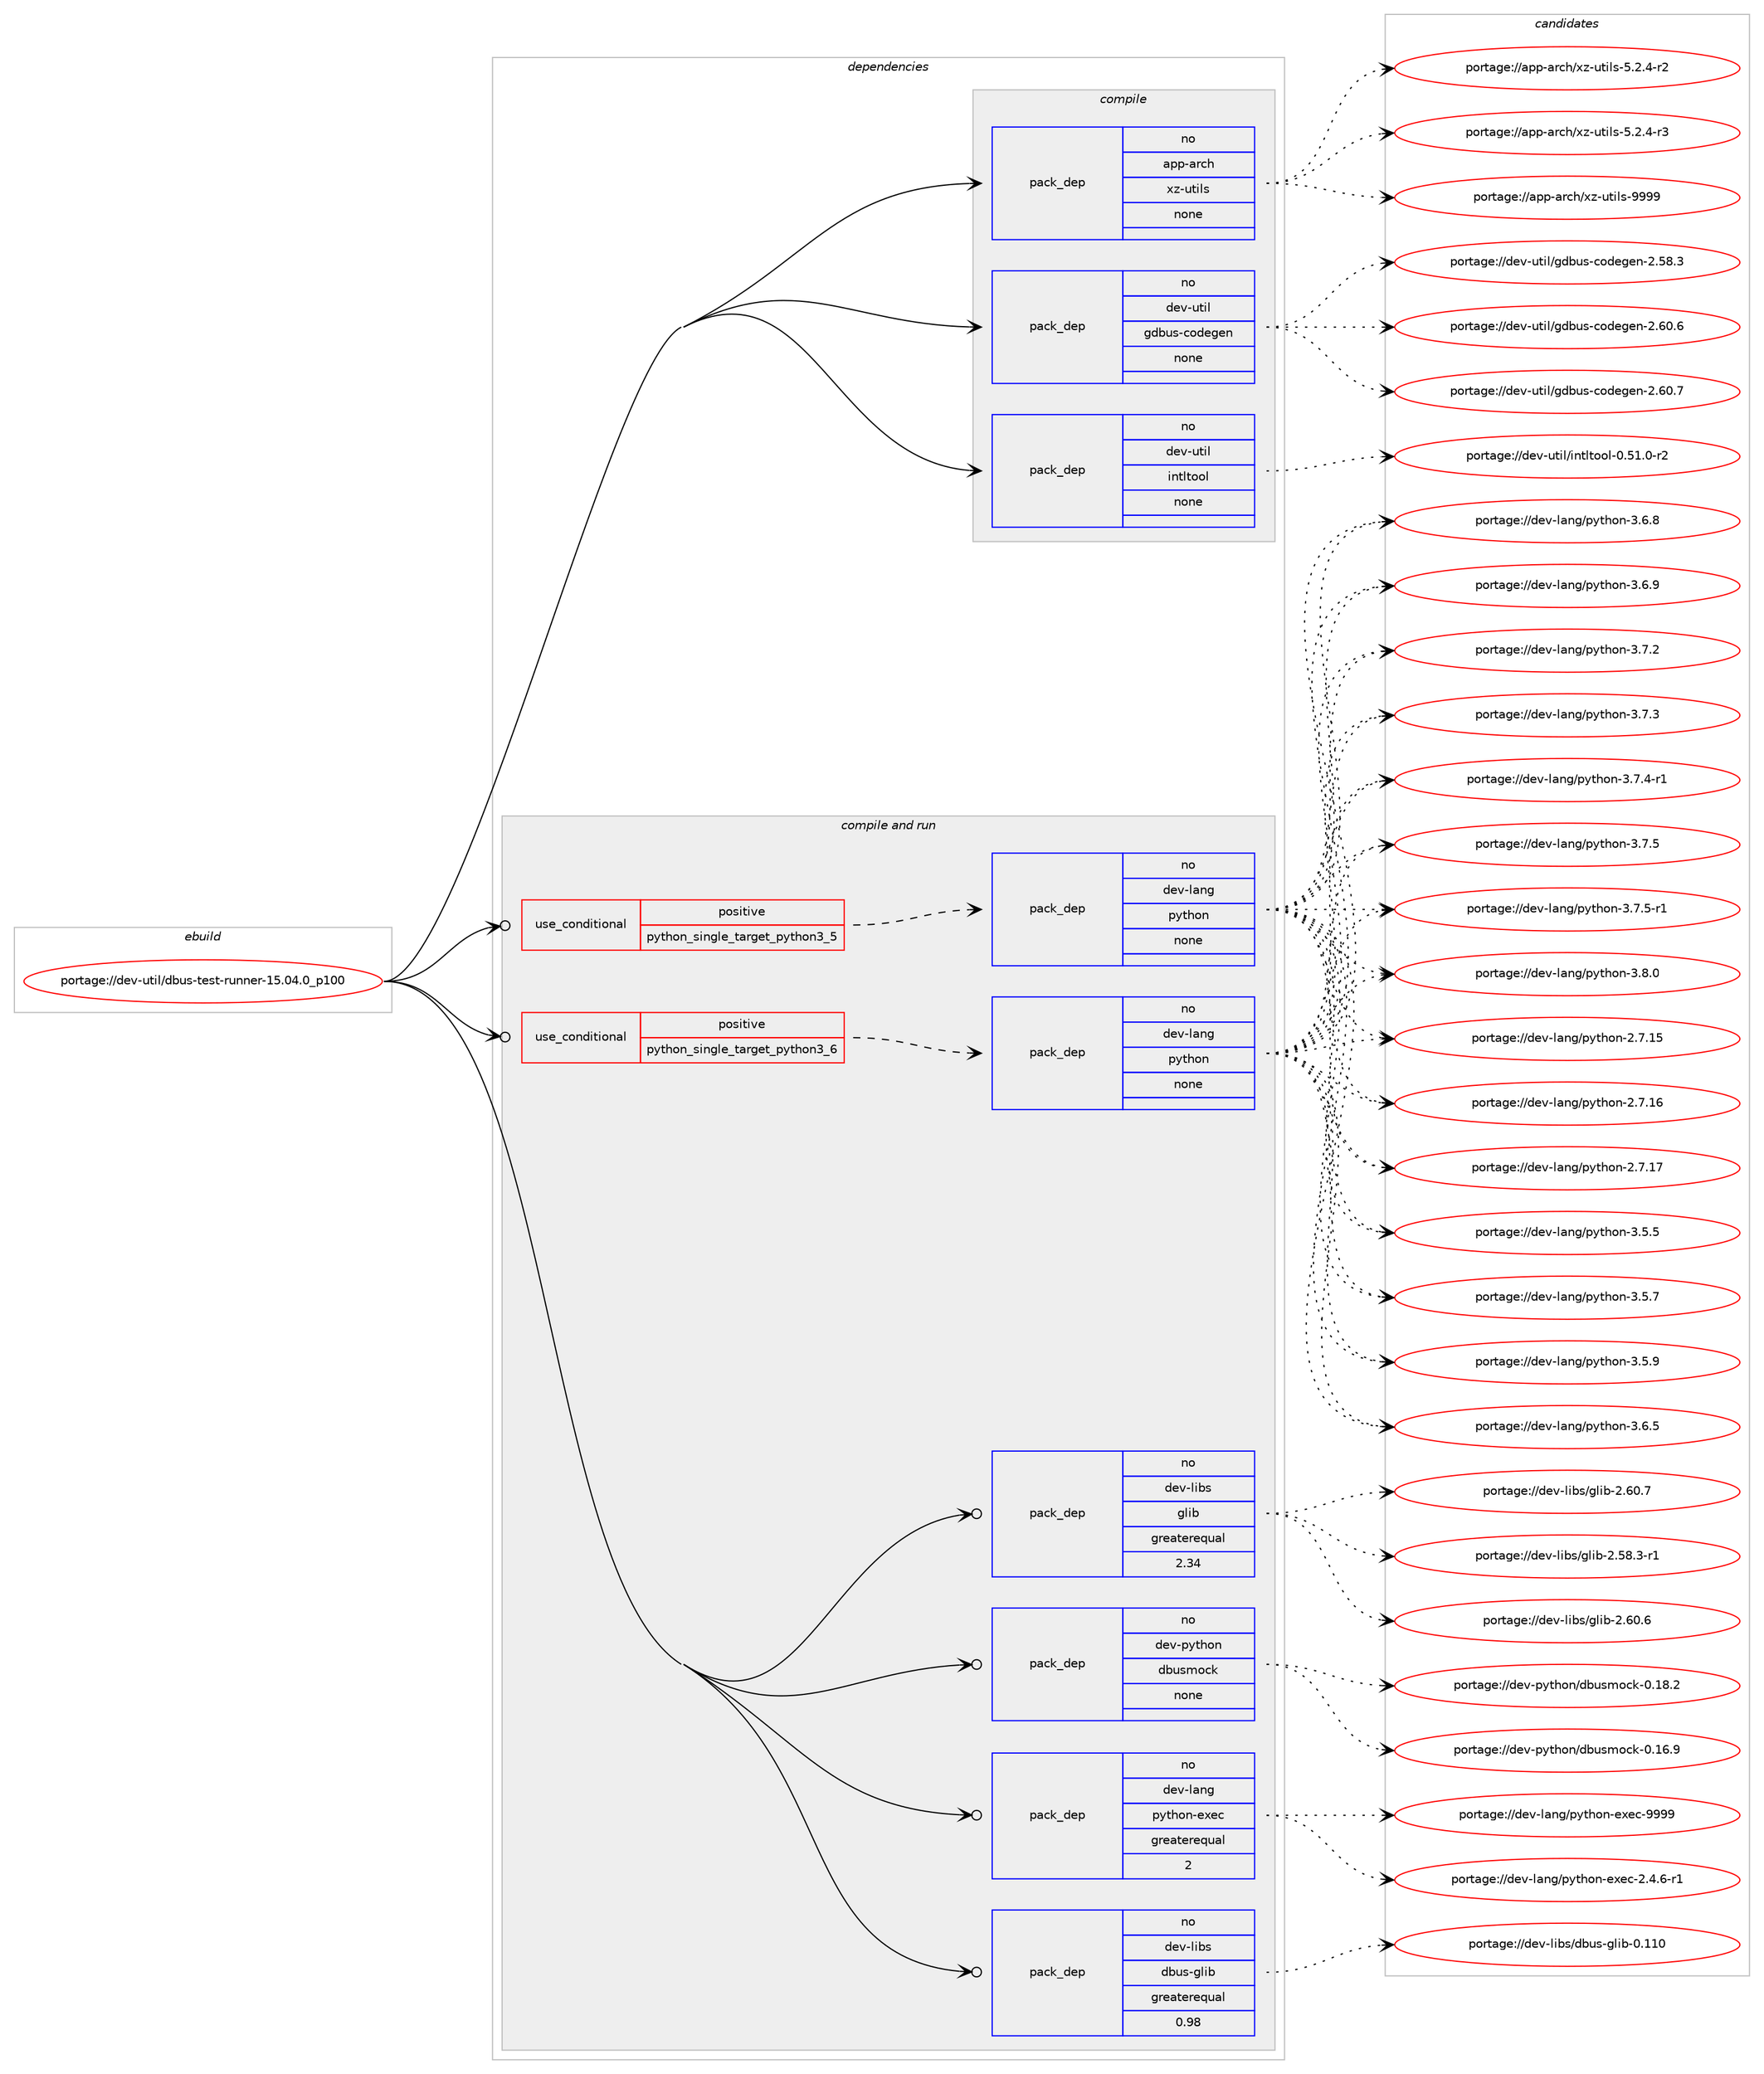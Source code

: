 digraph prolog {

# *************
# Graph options
# *************

newrank=true;
concentrate=true;
compound=true;
graph [rankdir=LR,fontname=Helvetica,fontsize=10,ranksep=1.5];#, ranksep=2.5, nodesep=0.2];
edge  [arrowhead=vee];
node  [fontname=Helvetica,fontsize=10];

# **********
# The ebuild
# **********

subgraph cluster_leftcol {
color=gray;
rank=same;
label=<<i>ebuild</i>>;
id [label="portage://dev-util/dbus-test-runner-15.04.0_p100", color=red, width=4, href="../dev-util/dbus-test-runner-15.04.0_p100.svg"];
}

# ****************
# The dependencies
# ****************

subgraph cluster_midcol {
color=gray;
label=<<i>dependencies</i>>;
subgraph cluster_compile {
fillcolor="#eeeeee";
style=filled;
label=<<i>compile</i>>;
subgraph pack186785 {
dependency261355 [label=<<TABLE BORDER="0" CELLBORDER="1" CELLSPACING="0" CELLPADDING="4" WIDTH="220"><TR><TD ROWSPAN="6" CELLPADDING="30">pack_dep</TD></TR><TR><TD WIDTH="110">no</TD></TR><TR><TD>app-arch</TD></TR><TR><TD>xz-utils</TD></TR><TR><TD>none</TD></TR><TR><TD></TD></TR></TABLE>>, shape=none, color=blue];
}
id:e -> dependency261355:w [weight=20,style="solid",arrowhead="vee"];
subgraph pack186786 {
dependency261356 [label=<<TABLE BORDER="0" CELLBORDER="1" CELLSPACING="0" CELLPADDING="4" WIDTH="220"><TR><TD ROWSPAN="6" CELLPADDING="30">pack_dep</TD></TR><TR><TD WIDTH="110">no</TD></TR><TR><TD>dev-util</TD></TR><TR><TD>gdbus-codegen</TD></TR><TR><TD>none</TD></TR><TR><TD></TD></TR></TABLE>>, shape=none, color=blue];
}
id:e -> dependency261356:w [weight=20,style="solid",arrowhead="vee"];
subgraph pack186787 {
dependency261357 [label=<<TABLE BORDER="0" CELLBORDER="1" CELLSPACING="0" CELLPADDING="4" WIDTH="220"><TR><TD ROWSPAN="6" CELLPADDING="30">pack_dep</TD></TR><TR><TD WIDTH="110">no</TD></TR><TR><TD>dev-util</TD></TR><TR><TD>intltool</TD></TR><TR><TD>none</TD></TR><TR><TD></TD></TR></TABLE>>, shape=none, color=blue];
}
id:e -> dependency261357:w [weight=20,style="solid",arrowhead="vee"];
}
subgraph cluster_compileandrun {
fillcolor="#eeeeee";
style=filled;
label=<<i>compile and run</i>>;
subgraph cond70927 {
dependency261358 [label=<<TABLE BORDER="0" CELLBORDER="1" CELLSPACING="0" CELLPADDING="4"><TR><TD ROWSPAN="3" CELLPADDING="10">use_conditional</TD></TR><TR><TD>positive</TD></TR><TR><TD>python_single_target_python3_5</TD></TR></TABLE>>, shape=none, color=red];
subgraph pack186788 {
dependency261359 [label=<<TABLE BORDER="0" CELLBORDER="1" CELLSPACING="0" CELLPADDING="4" WIDTH="220"><TR><TD ROWSPAN="6" CELLPADDING="30">pack_dep</TD></TR><TR><TD WIDTH="110">no</TD></TR><TR><TD>dev-lang</TD></TR><TR><TD>python</TD></TR><TR><TD>none</TD></TR><TR><TD></TD></TR></TABLE>>, shape=none, color=blue];
}
dependency261358:e -> dependency261359:w [weight=20,style="dashed",arrowhead="vee"];
}
id:e -> dependency261358:w [weight=20,style="solid",arrowhead="odotvee"];
subgraph cond70928 {
dependency261360 [label=<<TABLE BORDER="0" CELLBORDER="1" CELLSPACING="0" CELLPADDING="4"><TR><TD ROWSPAN="3" CELLPADDING="10">use_conditional</TD></TR><TR><TD>positive</TD></TR><TR><TD>python_single_target_python3_6</TD></TR></TABLE>>, shape=none, color=red];
subgraph pack186789 {
dependency261361 [label=<<TABLE BORDER="0" CELLBORDER="1" CELLSPACING="0" CELLPADDING="4" WIDTH="220"><TR><TD ROWSPAN="6" CELLPADDING="30">pack_dep</TD></TR><TR><TD WIDTH="110">no</TD></TR><TR><TD>dev-lang</TD></TR><TR><TD>python</TD></TR><TR><TD>none</TD></TR><TR><TD></TD></TR></TABLE>>, shape=none, color=blue];
}
dependency261360:e -> dependency261361:w [weight=20,style="dashed",arrowhead="vee"];
}
id:e -> dependency261360:w [weight=20,style="solid",arrowhead="odotvee"];
subgraph pack186790 {
dependency261362 [label=<<TABLE BORDER="0" CELLBORDER="1" CELLSPACING="0" CELLPADDING="4" WIDTH="220"><TR><TD ROWSPAN="6" CELLPADDING="30">pack_dep</TD></TR><TR><TD WIDTH="110">no</TD></TR><TR><TD>dev-lang</TD></TR><TR><TD>python-exec</TD></TR><TR><TD>greaterequal</TD></TR><TR><TD>2</TD></TR></TABLE>>, shape=none, color=blue];
}
id:e -> dependency261362:w [weight=20,style="solid",arrowhead="odotvee"];
subgraph pack186791 {
dependency261363 [label=<<TABLE BORDER="0" CELLBORDER="1" CELLSPACING="0" CELLPADDING="4" WIDTH="220"><TR><TD ROWSPAN="6" CELLPADDING="30">pack_dep</TD></TR><TR><TD WIDTH="110">no</TD></TR><TR><TD>dev-libs</TD></TR><TR><TD>dbus-glib</TD></TR><TR><TD>greaterequal</TD></TR><TR><TD>0.98</TD></TR></TABLE>>, shape=none, color=blue];
}
id:e -> dependency261363:w [weight=20,style="solid",arrowhead="odotvee"];
subgraph pack186792 {
dependency261364 [label=<<TABLE BORDER="0" CELLBORDER="1" CELLSPACING="0" CELLPADDING="4" WIDTH="220"><TR><TD ROWSPAN="6" CELLPADDING="30">pack_dep</TD></TR><TR><TD WIDTH="110">no</TD></TR><TR><TD>dev-libs</TD></TR><TR><TD>glib</TD></TR><TR><TD>greaterequal</TD></TR><TR><TD>2.34</TD></TR></TABLE>>, shape=none, color=blue];
}
id:e -> dependency261364:w [weight=20,style="solid",arrowhead="odotvee"];
subgraph pack186793 {
dependency261365 [label=<<TABLE BORDER="0" CELLBORDER="1" CELLSPACING="0" CELLPADDING="4" WIDTH="220"><TR><TD ROWSPAN="6" CELLPADDING="30">pack_dep</TD></TR><TR><TD WIDTH="110">no</TD></TR><TR><TD>dev-python</TD></TR><TR><TD>dbusmock</TD></TR><TR><TD>none</TD></TR><TR><TD></TD></TR></TABLE>>, shape=none, color=blue];
}
id:e -> dependency261365:w [weight=20,style="solid",arrowhead="odotvee"];
}
subgraph cluster_run {
fillcolor="#eeeeee";
style=filled;
label=<<i>run</i>>;
}
}

# **************
# The candidates
# **************

subgraph cluster_choices {
rank=same;
color=gray;
label=<<i>candidates</i>>;

subgraph choice186785 {
color=black;
nodesep=1;
choiceportage9711211245971149910447120122451171161051081154553465046524511450 [label="portage://app-arch/xz-utils-5.2.4-r2", color=red, width=4,href="../app-arch/xz-utils-5.2.4-r2.svg"];
choiceportage9711211245971149910447120122451171161051081154553465046524511451 [label="portage://app-arch/xz-utils-5.2.4-r3", color=red, width=4,href="../app-arch/xz-utils-5.2.4-r3.svg"];
choiceportage9711211245971149910447120122451171161051081154557575757 [label="portage://app-arch/xz-utils-9999", color=red, width=4,href="../app-arch/xz-utils-9999.svg"];
dependency261355:e -> choiceportage9711211245971149910447120122451171161051081154553465046524511450:w [style=dotted,weight="100"];
dependency261355:e -> choiceportage9711211245971149910447120122451171161051081154553465046524511451:w [style=dotted,weight="100"];
dependency261355:e -> choiceportage9711211245971149910447120122451171161051081154557575757:w [style=dotted,weight="100"];
}
subgraph choice186786 {
color=black;
nodesep=1;
choiceportage100101118451171161051084710310098117115459911110010110310111045504653564651 [label="portage://dev-util/gdbus-codegen-2.58.3", color=red, width=4,href="../dev-util/gdbus-codegen-2.58.3.svg"];
choiceportage100101118451171161051084710310098117115459911110010110310111045504654484654 [label="portage://dev-util/gdbus-codegen-2.60.6", color=red, width=4,href="../dev-util/gdbus-codegen-2.60.6.svg"];
choiceportage100101118451171161051084710310098117115459911110010110310111045504654484655 [label="portage://dev-util/gdbus-codegen-2.60.7", color=red, width=4,href="../dev-util/gdbus-codegen-2.60.7.svg"];
dependency261356:e -> choiceportage100101118451171161051084710310098117115459911110010110310111045504653564651:w [style=dotted,weight="100"];
dependency261356:e -> choiceportage100101118451171161051084710310098117115459911110010110310111045504654484654:w [style=dotted,weight="100"];
dependency261356:e -> choiceportage100101118451171161051084710310098117115459911110010110310111045504654484655:w [style=dotted,weight="100"];
}
subgraph choice186787 {
color=black;
nodesep=1;
choiceportage1001011184511711610510847105110116108116111111108454846534946484511450 [label="portage://dev-util/intltool-0.51.0-r2", color=red, width=4,href="../dev-util/intltool-0.51.0-r2.svg"];
dependency261357:e -> choiceportage1001011184511711610510847105110116108116111111108454846534946484511450:w [style=dotted,weight="100"];
}
subgraph choice186788 {
color=black;
nodesep=1;
choiceportage10010111845108971101034711212111610411111045504655464953 [label="portage://dev-lang/python-2.7.15", color=red, width=4,href="../dev-lang/python-2.7.15.svg"];
choiceportage10010111845108971101034711212111610411111045504655464954 [label="portage://dev-lang/python-2.7.16", color=red, width=4,href="../dev-lang/python-2.7.16.svg"];
choiceportage10010111845108971101034711212111610411111045504655464955 [label="portage://dev-lang/python-2.7.17", color=red, width=4,href="../dev-lang/python-2.7.17.svg"];
choiceportage100101118451089711010347112121116104111110455146534653 [label="portage://dev-lang/python-3.5.5", color=red, width=4,href="../dev-lang/python-3.5.5.svg"];
choiceportage100101118451089711010347112121116104111110455146534655 [label="portage://dev-lang/python-3.5.7", color=red, width=4,href="../dev-lang/python-3.5.7.svg"];
choiceportage100101118451089711010347112121116104111110455146534657 [label="portage://dev-lang/python-3.5.9", color=red, width=4,href="../dev-lang/python-3.5.9.svg"];
choiceportage100101118451089711010347112121116104111110455146544653 [label="portage://dev-lang/python-3.6.5", color=red, width=4,href="../dev-lang/python-3.6.5.svg"];
choiceportage100101118451089711010347112121116104111110455146544656 [label="portage://dev-lang/python-3.6.8", color=red, width=4,href="../dev-lang/python-3.6.8.svg"];
choiceportage100101118451089711010347112121116104111110455146544657 [label="portage://dev-lang/python-3.6.9", color=red, width=4,href="../dev-lang/python-3.6.9.svg"];
choiceportage100101118451089711010347112121116104111110455146554650 [label="portage://dev-lang/python-3.7.2", color=red, width=4,href="../dev-lang/python-3.7.2.svg"];
choiceportage100101118451089711010347112121116104111110455146554651 [label="portage://dev-lang/python-3.7.3", color=red, width=4,href="../dev-lang/python-3.7.3.svg"];
choiceportage1001011184510897110103471121211161041111104551465546524511449 [label="portage://dev-lang/python-3.7.4-r1", color=red, width=4,href="../dev-lang/python-3.7.4-r1.svg"];
choiceportage100101118451089711010347112121116104111110455146554653 [label="portage://dev-lang/python-3.7.5", color=red, width=4,href="../dev-lang/python-3.7.5.svg"];
choiceportage1001011184510897110103471121211161041111104551465546534511449 [label="portage://dev-lang/python-3.7.5-r1", color=red, width=4,href="../dev-lang/python-3.7.5-r1.svg"];
choiceportage100101118451089711010347112121116104111110455146564648 [label="portage://dev-lang/python-3.8.0", color=red, width=4,href="../dev-lang/python-3.8.0.svg"];
dependency261359:e -> choiceportage10010111845108971101034711212111610411111045504655464953:w [style=dotted,weight="100"];
dependency261359:e -> choiceportage10010111845108971101034711212111610411111045504655464954:w [style=dotted,weight="100"];
dependency261359:e -> choiceportage10010111845108971101034711212111610411111045504655464955:w [style=dotted,weight="100"];
dependency261359:e -> choiceportage100101118451089711010347112121116104111110455146534653:w [style=dotted,weight="100"];
dependency261359:e -> choiceportage100101118451089711010347112121116104111110455146534655:w [style=dotted,weight="100"];
dependency261359:e -> choiceportage100101118451089711010347112121116104111110455146534657:w [style=dotted,weight="100"];
dependency261359:e -> choiceportage100101118451089711010347112121116104111110455146544653:w [style=dotted,weight="100"];
dependency261359:e -> choiceportage100101118451089711010347112121116104111110455146544656:w [style=dotted,weight="100"];
dependency261359:e -> choiceportage100101118451089711010347112121116104111110455146544657:w [style=dotted,weight="100"];
dependency261359:e -> choiceportage100101118451089711010347112121116104111110455146554650:w [style=dotted,weight="100"];
dependency261359:e -> choiceportage100101118451089711010347112121116104111110455146554651:w [style=dotted,weight="100"];
dependency261359:e -> choiceportage1001011184510897110103471121211161041111104551465546524511449:w [style=dotted,weight="100"];
dependency261359:e -> choiceportage100101118451089711010347112121116104111110455146554653:w [style=dotted,weight="100"];
dependency261359:e -> choiceportage1001011184510897110103471121211161041111104551465546534511449:w [style=dotted,weight="100"];
dependency261359:e -> choiceportage100101118451089711010347112121116104111110455146564648:w [style=dotted,weight="100"];
}
subgraph choice186789 {
color=black;
nodesep=1;
choiceportage10010111845108971101034711212111610411111045504655464953 [label="portage://dev-lang/python-2.7.15", color=red, width=4,href="../dev-lang/python-2.7.15.svg"];
choiceportage10010111845108971101034711212111610411111045504655464954 [label="portage://dev-lang/python-2.7.16", color=red, width=4,href="../dev-lang/python-2.7.16.svg"];
choiceportage10010111845108971101034711212111610411111045504655464955 [label="portage://dev-lang/python-2.7.17", color=red, width=4,href="../dev-lang/python-2.7.17.svg"];
choiceportage100101118451089711010347112121116104111110455146534653 [label="portage://dev-lang/python-3.5.5", color=red, width=4,href="../dev-lang/python-3.5.5.svg"];
choiceportage100101118451089711010347112121116104111110455146534655 [label="portage://dev-lang/python-3.5.7", color=red, width=4,href="../dev-lang/python-3.5.7.svg"];
choiceportage100101118451089711010347112121116104111110455146534657 [label="portage://dev-lang/python-3.5.9", color=red, width=4,href="../dev-lang/python-3.5.9.svg"];
choiceportage100101118451089711010347112121116104111110455146544653 [label="portage://dev-lang/python-3.6.5", color=red, width=4,href="../dev-lang/python-3.6.5.svg"];
choiceportage100101118451089711010347112121116104111110455146544656 [label="portage://dev-lang/python-3.6.8", color=red, width=4,href="../dev-lang/python-3.6.8.svg"];
choiceportage100101118451089711010347112121116104111110455146544657 [label="portage://dev-lang/python-3.6.9", color=red, width=4,href="../dev-lang/python-3.6.9.svg"];
choiceportage100101118451089711010347112121116104111110455146554650 [label="portage://dev-lang/python-3.7.2", color=red, width=4,href="../dev-lang/python-3.7.2.svg"];
choiceportage100101118451089711010347112121116104111110455146554651 [label="portage://dev-lang/python-3.7.3", color=red, width=4,href="../dev-lang/python-3.7.3.svg"];
choiceportage1001011184510897110103471121211161041111104551465546524511449 [label="portage://dev-lang/python-3.7.4-r1", color=red, width=4,href="../dev-lang/python-3.7.4-r1.svg"];
choiceportage100101118451089711010347112121116104111110455146554653 [label="portage://dev-lang/python-3.7.5", color=red, width=4,href="../dev-lang/python-3.7.5.svg"];
choiceportage1001011184510897110103471121211161041111104551465546534511449 [label="portage://dev-lang/python-3.7.5-r1", color=red, width=4,href="../dev-lang/python-3.7.5-r1.svg"];
choiceportage100101118451089711010347112121116104111110455146564648 [label="portage://dev-lang/python-3.8.0", color=red, width=4,href="../dev-lang/python-3.8.0.svg"];
dependency261361:e -> choiceportage10010111845108971101034711212111610411111045504655464953:w [style=dotted,weight="100"];
dependency261361:e -> choiceportage10010111845108971101034711212111610411111045504655464954:w [style=dotted,weight="100"];
dependency261361:e -> choiceportage10010111845108971101034711212111610411111045504655464955:w [style=dotted,weight="100"];
dependency261361:e -> choiceportage100101118451089711010347112121116104111110455146534653:w [style=dotted,weight="100"];
dependency261361:e -> choiceportage100101118451089711010347112121116104111110455146534655:w [style=dotted,weight="100"];
dependency261361:e -> choiceportage100101118451089711010347112121116104111110455146534657:w [style=dotted,weight="100"];
dependency261361:e -> choiceportage100101118451089711010347112121116104111110455146544653:w [style=dotted,weight="100"];
dependency261361:e -> choiceportage100101118451089711010347112121116104111110455146544656:w [style=dotted,weight="100"];
dependency261361:e -> choiceportage100101118451089711010347112121116104111110455146544657:w [style=dotted,weight="100"];
dependency261361:e -> choiceportage100101118451089711010347112121116104111110455146554650:w [style=dotted,weight="100"];
dependency261361:e -> choiceportage100101118451089711010347112121116104111110455146554651:w [style=dotted,weight="100"];
dependency261361:e -> choiceportage1001011184510897110103471121211161041111104551465546524511449:w [style=dotted,weight="100"];
dependency261361:e -> choiceportage100101118451089711010347112121116104111110455146554653:w [style=dotted,weight="100"];
dependency261361:e -> choiceportage1001011184510897110103471121211161041111104551465546534511449:w [style=dotted,weight="100"];
dependency261361:e -> choiceportage100101118451089711010347112121116104111110455146564648:w [style=dotted,weight="100"];
}
subgraph choice186790 {
color=black;
nodesep=1;
choiceportage10010111845108971101034711212111610411111045101120101994550465246544511449 [label="portage://dev-lang/python-exec-2.4.6-r1", color=red, width=4,href="../dev-lang/python-exec-2.4.6-r1.svg"];
choiceportage10010111845108971101034711212111610411111045101120101994557575757 [label="portage://dev-lang/python-exec-9999", color=red, width=4,href="../dev-lang/python-exec-9999.svg"];
dependency261362:e -> choiceportage10010111845108971101034711212111610411111045101120101994550465246544511449:w [style=dotted,weight="100"];
dependency261362:e -> choiceportage10010111845108971101034711212111610411111045101120101994557575757:w [style=dotted,weight="100"];
}
subgraph choice186791 {
color=black;
nodesep=1;
choiceportage100101118451081059811547100981171154510310810598454846494948 [label="portage://dev-libs/dbus-glib-0.110", color=red, width=4,href="../dev-libs/dbus-glib-0.110.svg"];
dependency261363:e -> choiceportage100101118451081059811547100981171154510310810598454846494948:w [style=dotted,weight="100"];
}
subgraph choice186792 {
color=black;
nodesep=1;
choiceportage10010111845108105981154710310810598455046535646514511449 [label="portage://dev-libs/glib-2.58.3-r1", color=red, width=4,href="../dev-libs/glib-2.58.3-r1.svg"];
choiceportage1001011184510810598115471031081059845504654484654 [label="portage://dev-libs/glib-2.60.6", color=red, width=4,href="../dev-libs/glib-2.60.6.svg"];
choiceportage1001011184510810598115471031081059845504654484655 [label="portage://dev-libs/glib-2.60.7", color=red, width=4,href="../dev-libs/glib-2.60.7.svg"];
dependency261364:e -> choiceportage10010111845108105981154710310810598455046535646514511449:w [style=dotted,weight="100"];
dependency261364:e -> choiceportage1001011184510810598115471031081059845504654484654:w [style=dotted,weight="100"];
dependency261364:e -> choiceportage1001011184510810598115471031081059845504654484655:w [style=dotted,weight="100"];
}
subgraph choice186793 {
color=black;
nodesep=1;
choiceportage1001011184511212111610411111047100981171151091119910745484649544657 [label="portage://dev-python/dbusmock-0.16.9", color=red, width=4,href="../dev-python/dbusmock-0.16.9.svg"];
choiceportage1001011184511212111610411111047100981171151091119910745484649564650 [label="portage://dev-python/dbusmock-0.18.2", color=red, width=4,href="../dev-python/dbusmock-0.18.2.svg"];
dependency261365:e -> choiceportage1001011184511212111610411111047100981171151091119910745484649544657:w [style=dotted,weight="100"];
dependency261365:e -> choiceportage1001011184511212111610411111047100981171151091119910745484649564650:w [style=dotted,weight="100"];
}
}

}
